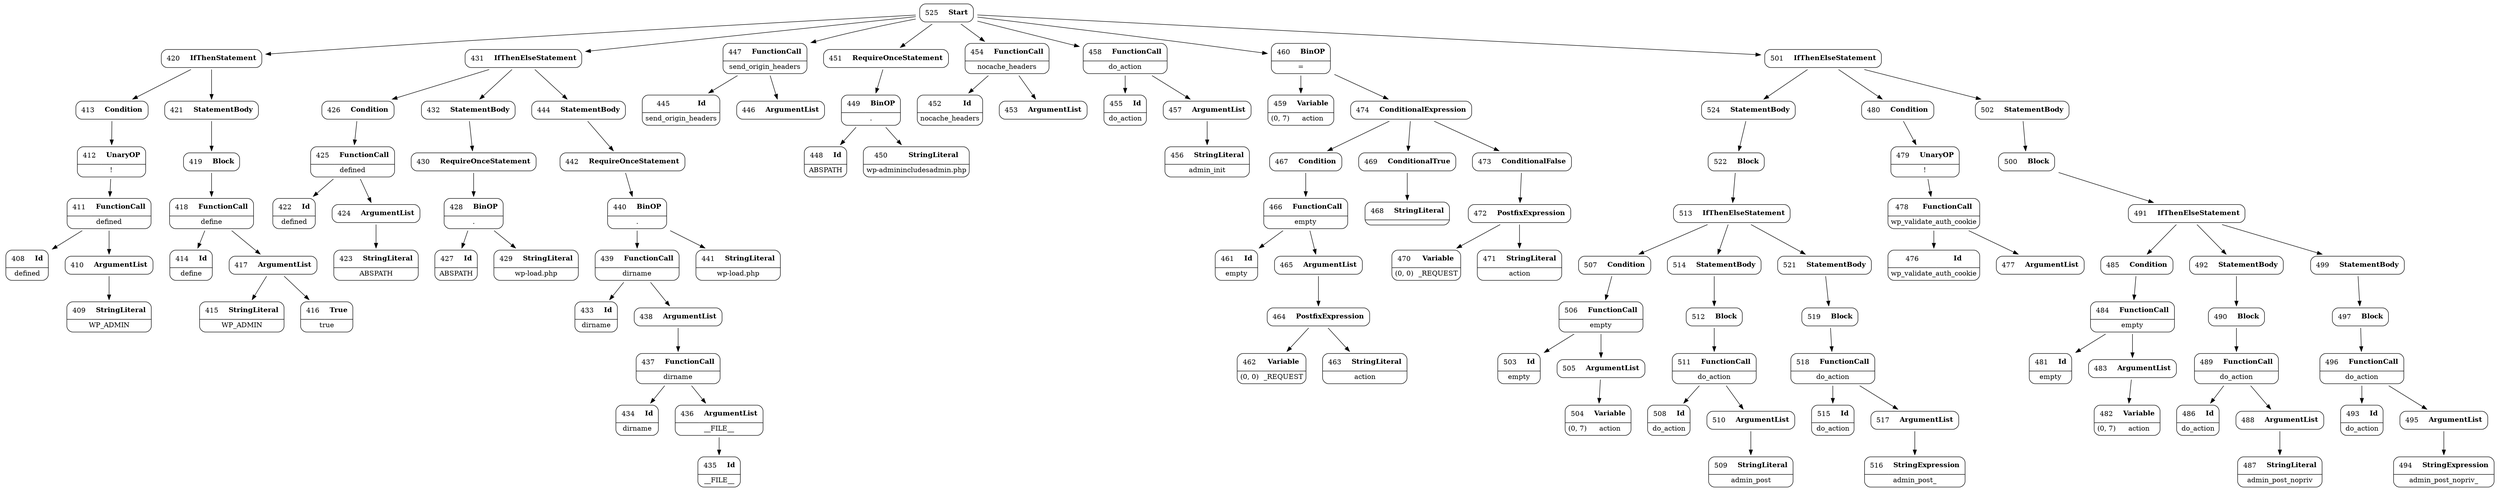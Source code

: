 digraph ast {
node [shape=none];
512 [label=<<TABLE border='1' cellspacing='0' cellpadding='10' style='rounded' ><TR><TD border='0'>512</TD><TD border='0'><B>Block</B></TD></TR></TABLE>>];
512 -> 511 [weight=2];
513 [label=<<TABLE border='1' cellspacing='0' cellpadding='10' style='rounded' ><TR><TD border='0'>513</TD><TD border='0'><B>IfThenElseStatement</B></TD></TR></TABLE>>];
513 -> 507 [weight=2];
513 -> 514 [weight=2];
513 -> 521 [weight=2];
514 [label=<<TABLE border='1' cellspacing='0' cellpadding='10' style='rounded' ><TR><TD border='0'>514</TD><TD border='0'><B>StatementBody</B></TD></TR></TABLE>>];
514 -> 512 [weight=2];
515 [label=<<TABLE border='1' cellspacing='0' cellpadding='10' style='rounded' ><TR><TD border='0'>515</TD><TD border='0'><B>Id</B></TD></TR><HR/><TR><TD border='0' cellpadding='5' colspan='2'>do_action</TD></TR></TABLE>>];
516 [label=<<TABLE border='1' cellspacing='0' cellpadding='10' style='rounded' ><TR><TD border='0'>516</TD><TD border='0'><B>StringExpression</B></TD></TR><HR/><TR><TD border='0' cellpadding='5' colspan='2'>admin_post_</TD></TR></TABLE>>];
517 [label=<<TABLE border='1' cellspacing='0' cellpadding='10' style='rounded' ><TR><TD border='0'>517</TD><TD border='0'><B>ArgumentList</B></TD></TR></TABLE>>];
517 -> 516 [weight=2];
518 [label=<<TABLE border='1' cellspacing='0' cellpadding='10' style='rounded' ><TR><TD border='0'>518</TD><TD border='0'><B>FunctionCall</B></TD></TR><HR/><TR><TD border='0' cellpadding='5' colspan='2'>do_action</TD></TR></TABLE>>];
518 -> 515 [weight=2];
518 -> 517 [weight=2];
519 [label=<<TABLE border='1' cellspacing='0' cellpadding='10' style='rounded' ><TR><TD border='0'>519</TD><TD border='0'><B>Block</B></TD></TR></TABLE>>];
519 -> 518 [weight=2];
521 [label=<<TABLE border='1' cellspacing='0' cellpadding='10' style='rounded' ><TR><TD border='0'>521</TD><TD border='0'><B>StatementBody</B></TD></TR></TABLE>>];
521 -> 519 [weight=2];
522 [label=<<TABLE border='1' cellspacing='0' cellpadding='10' style='rounded' ><TR><TD border='0'>522</TD><TD border='0'><B>Block</B></TD></TR></TABLE>>];
522 -> 513 [weight=2];
524 [label=<<TABLE border='1' cellspacing='0' cellpadding='10' style='rounded' ><TR><TD border='0'>524</TD><TD border='0'><B>StatementBody</B></TD></TR></TABLE>>];
524 -> 522 [weight=2];
525 [label=<<TABLE border='1' cellspacing='0' cellpadding='10' style='rounded' ><TR><TD border='0'>525</TD><TD border='0'><B>Start</B></TD></TR></TABLE>>];
525 -> 420 [weight=2];
525 -> 431 [weight=2];
525 -> 447 [weight=2];
525 -> 451 [weight=2];
525 -> 454 [weight=2];
525 -> 458 [weight=2];
525 -> 460 [weight=2];
525 -> 501 [weight=2];
408 [label=<<TABLE border='1' cellspacing='0' cellpadding='10' style='rounded' ><TR><TD border='0'>408</TD><TD border='0'><B>Id</B></TD></TR><HR/><TR><TD border='0' cellpadding='5' colspan='2'>defined</TD></TR></TABLE>>];
409 [label=<<TABLE border='1' cellspacing='0' cellpadding='10' style='rounded' ><TR><TD border='0'>409</TD><TD border='0'><B>StringLiteral</B></TD></TR><HR/><TR><TD border='0' cellpadding='5' colspan='2'>WP_ADMIN</TD></TR></TABLE>>];
410 [label=<<TABLE border='1' cellspacing='0' cellpadding='10' style='rounded' ><TR><TD border='0'>410</TD><TD border='0'><B>ArgumentList</B></TD></TR></TABLE>>];
410 -> 409 [weight=2];
411 [label=<<TABLE border='1' cellspacing='0' cellpadding='10' style='rounded' ><TR><TD border='0'>411</TD><TD border='0'><B>FunctionCall</B></TD></TR><HR/><TR><TD border='0' cellpadding='5' colspan='2'>defined</TD></TR></TABLE>>];
411 -> 408 [weight=2];
411 -> 410 [weight=2];
412 [label=<<TABLE border='1' cellspacing='0' cellpadding='10' style='rounded' ><TR><TD border='0'>412</TD><TD border='0'><B>UnaryOP</B></TD></TR><HR/><TR><TD border='0' cellpadding='5' colspan='2'>!</TD></TR></TABLE>>];
412 -> 411 [weight=2];
413 [label=<<TABLE border='1' cellspacing='0' cellpadding='10' style='rounded' ><TR><TD border='0'>413</TD><TD border='0'><B>Condition</B></TD></TR></TABLE>>];
413 -> 412 [weight=2];
414 [label=<<TABLE border='1' cellspacing='0' cellpadding='10' style='rounded' ><TR><TD border='0'>414</TD><TD border='0'><B>Id</B></TD></TR><HR/><TR><TD border='0' cellpadding='5' colspan='2'>define</TD></TR></TABLE>>];
415 [label=<<TABLE border='1' cellspacing='0' cellpadding='10' style='rounded' ><TR><TD border='0'>415</TD><TD border='0'><B>StringLiteral</B></TD></TR><HR/><TR><TD border='0' cellpadding='5' colspan='2'>WP_ADMIN</TD></TR></TABLE>>];
416 [label=<<TABLE border='1' cellspacing='0' cellpadding='10' style='rounded' ><TR><TD border='0'>416</TD><TD border='0'><B>True</B></TD></TR><HR/><TR><TD border='0' cellpadding='5' colspan='2'>true</TD></TR></TABLE>>];
417 [label=<<TABLE border='1' cellspacing='0' cellpadding='10' style='rounded' ><TR><TD border='0'>417</TD><TD border='0'><B>ArgumentList</B></TD></TR></TABLE>>];
417 -> 415 [weight=2];
417 -> 416 [weight=2];
418 [label=<<TABLE border='1' cellspacing='0' cellpadding='10' style='rounded' ><TR><TD border='0'>418</TD><TD border='0'><B>FunctionCall</B></TD></TR><HR/><TR><TD border='0' cellpadding='5' colspan='2'>define</TD></TR></TABLE>>];
418 -> 414 [weight=2];
418 -> 417 [weight=2];
419 [label=<<TABLE border='1' cellspacing='0' cellpadding='10' style='rounded' ><TR><TD border='0'>419</TD><TD border='0'><B>Block</B></TD></TR></TABLE>>];
419 -> 418 [weight=2];
420 [label=<<TABLE border='1' cellspacing='0' cellpadding='10' style='rounded' ><TR><TD border='0'>420</TD><TD border='0'><B>IfThenStatement</B></TD></TR></TABLE>>];
420 -> 413 [weight=2];
420 -> 421 [weight=2];
421 [label=<<TABLE border='1' cellspacing='0' cellpadding='10' style='rounded' ><TR><TD border='0'>421</TD><TD border='0'><B>StatementBody</B></TD></TR></TABLE>>];
421 -> 419 [weight=2];
422 [label=<<TABLE border='1' cellspacing='0' cellpadding='10' style='rounded' ><TR><TD border='0'>422</TD><TD border='0'><B>Id</B></TD></TR><HR/><TR><TD border='0' cellpadding='5' colspan='2'>defined</TD></TR></TABLE>>];
423 [label=<<TABLE border='1' cellspacing='0' cellpadding='10' style='rounded' ><TR><TD border='0'>423</TD><TD border='0'><B>StringLiteral</B></TD></TR><HR/><TR><TD border='0' cellpadding='5' colspan='2'>ABSPATH</TD></TR></TABLE>>];
424 [label=<<TABLE border='1' cellspacing='0' cellpadding='10' style='rounded' ><TR><TD border='0'>424</TD><TD border='0'><B>ArgumentList</B></TD></TR></TABLE>>];
424 -> 423 [weight=2];
425 [label=<<TABLE border='1' cellspacing='0' cellpadding='10' style='rounded' ><TR><TD border='0'>425</TD><TD border='0'><B>FunctionCall</B></TD></TR><HR/><TR><TD border='0' cellpadding='5' colspan='2'>defined</TD></TR></TABLE>>];
425 -> 422 [weight=2];
425 -> 424 [weight=2];
426 [label=<<TABLE border='1' cellspacing='0' cellpadding='10' style='rounded' ><TR><TD border='0'>426</TD><TD border='0'><B>Condition</B></TD></TR></TABLE>>];
426 -> 425 [weight=2];
427 [label=<<TABLE border='1' cellspacing='0' cellpadding='10' style='rounded' ><TR><TD border='0'>427</TD><TD border='0'><B>Id</B></TD></TR><HR/><TR><TD border='0' cellpadding='5' colspan='2'>ABSPATH</TD></TR></TABLE>>];
428 [label=<<TABLE border='1' cellspacing='0' cellpadding='10' style='rounded' ><TR><TD border='0'>428</TD><TD border='0'><B>BinOP</B></TD></TR><HR/><TR><TD border='0' cellpadding='5' colspan='2'>.</TD></TR></TABLE>>];
428 -> 427 [weight=2];
428 -> 429 [weight=2];
429 [label=<<TABLE border='1' cellspacing='0' cellpadding='10' style='rounded' ><TR><TD border='0'>429</TD><TD border='0'><B>StringLiteral</B></TD></TR><HR/><TR><TD border='0' cellpadding='5' colspan='2'>wp-load.php</TD></TR></TABLE>>];
430 [label=<<TABLE border='1' cellspacing='0' cellpadding='10' style='rounded' ><TR><TD border='0'>430</TD><TD border='0'><B>RequireOnceStatement</B></TD></TR></TABLE>>];
430 -> 428 [weight=2];
431 [label=<<TABLE border='1' cellspacing='0' cellpadding='10' style='rounded' ><TR><TD border='0'>431</TD><TD border='0'><B>IfThenElseStatement</B></TD></TR></TABLE>>];
431 -> 426 [weight=2];
431 -> 432 [weight=2];
431 -> 444 [weight=2];
432 [label=<<TABLE border='1' cellspacing='0' cellpadding='10' style='rounded' ><TR><TD border='0'>432</TD><TD border='0'><B>StatementBody</B></TD></TR></TABLE>>];
432 -> 430 [weight=2];
433 [label=<<TABLE border='1' cellspacing='0' cellpadding='10' style='rounded' ><TR><TD border='0'>433</TD><TD border='0'><B>Id</B></TD></TR><HR/><TR><TD border='0' cellpadding='5' colspan='2'>dirname</TD></TR></TABLE>>];
434 [label=<<TABLE border='1' cellspacing='0' cellpadding='10' style='rounded' ><TR><TD border='0'>434</TD><TD border='0'><B>Id</B></TD></TR><HR/><TR><TD border='0' cellpadding='5' colspan='2'>dirname</TD></TR></TABLE>>];
435 [label=<<TABLE border='1' cellspacing='0' cellpadding='10' style='rounded' ><TR><TD border='0'>435</TD><TD border='0'><B>Id</B></TD></TR><HR/><TR><TD border='0' cellpadding='5' colspan='2'>__FILE__</TD></TR></TABLE>>];
436 [label=<<TABLE border='1' cellspacing='0' cellpadding='10' style='rounded' ><TR><TD border='0'>436</TD><TD border='0'><B>ArgumentList</B></TD></TR><HR/><TR><TD border='0' cellpadding='5' colspan='2'>__FILE__</TD></TR></TABLE>>];
436 -> 435 [weight=2];
437 [label=<<TABLE border='1' cellspacing='0' cellpadding='10' style='rounded' ><TR><TD border='0'>437</TD><TD border='0'><B>FunctionCall</B></TD></TR><HR/><TR><TD border='0' cellpadding='5' colspan='2'>dirname</TD></TR></TABLE>>];
437 -> 434 [weight=2];
437 -> 436 [weight=2];
438 [label=<<TABLE border='1' cellspacing='0' cellpadding='10' style='rounded' ><TR><TD border='0'>438</TD><TD border='0'><B>ArgumentList</B></TD></TR></TABLE>>];
438 -> 437 [weight=2];
439 [label=<<TABLE border='1' cellspacing='0' cellpadding='10' style='rounded' ><TR><TD border='0'>439</TD><TD border='0'><B>FunctionCall</B></TD></TR><HR/><TR><TD border='0' cellpadding='5' colspan='2'>dirname</TD></TR></TABLE>>];
439 -> 433 [weight=2];
439 -> 438 [weight=2];
440 [label=<<TABLE border='1' cellspacing='0' cellpadding='10' style='rounded' ><TR><TD border='0'>440</TD><TD border='0'><B>BinOP</B></TD></TR><HR/><TR><TD border='0' cellpadding='5' colspan='2'>.</TD></TR></TABLE>>];
440 -> 439 [weight=2];
440 -> 441 [weight=2];
441 [label=<<TABLE border='1' cellspacing='0' cellpadding='10' style='rounded' ><TR><TD border='0'>441</TD><TD border='0'><B>StringLiteral</B></TD></TR><HR/><TR><TD border='0' cellpadding='5' colspan='2'>wp-load.php</TD></TR></TABLE>>];
442 [label=<<TABLE border='1' cellspacing='0' cellpadding='10' style='rounded' ><TR><TD border='0'>442</TD><TD border='0'><B>RequireOnceStatement</B></TD></TR></TABLE>>];
442 -> 440 [weight=2];
444 [label=<<TABLE border='1' cellspacing='0' cellpadding='10' style='rounded' ><TR><TD border='0'>444</TD><TD border='0'><B>StatementBody</B></TD></TR></TABLE>>];
444 -> 442 [weight=2];
445 [label=<<TABLE border='1' cellspacing='0' cellpadding='10' style='rounded' ><TR><TD border='0'>445</TD><TD border='0'><B>Id</B></TD></TR><HR/><TR><TD border='0' cellpadding='5' colspan='2'>send_origin_headers</TD></TR></TABLE>>];
446 [label=<<TABLE border='1' cellspacing='0' cellpadding='10' style='rounded' ><TR><TD border='0'>446</TD><TD border='0'><B>ArgumentList</B></TD></TR></TABLE>>];
447 [label=<<TABLE border='1' cellspacing='0' cellpadding='10' style='rounded' ><TR><TD border='0'>447</TD><TD border='0'><B>FunctionCall</B></TD></TR><HR/><TR><TD border='0' cellpadding='5' colspan='2'>send_origin_headers</TD></TR></TABLE>>];
447 -> 445 [weight=2];
447 -> 446 [weight=2];
448 [label=<<TABLE border='1' cellspacing='0' cellpadding='10' style='rounded' ><TR><TD border='0'>448</TD><TD border='0'><B>Id</B></TD></TR><HR/><TR><TD border='0' cellpadding='5' colspan='2'>ABSPATH</TD></TR></TABLE>>];
449 [label=<<TABLE border='1' cellspacing='0' cellpadding='10' style='rounded' ><TR><TD border='0'>449</TD><TD border='0'><B>BinOP</B></TD></TR><HR/><TR><TD border='0' cellpadding='5' colspan='2'>.</TD></TR></TABLE>>];
449 -> 448 [weight=2];
449 -> 450 [weight=2];
450 [label=<<TABLE border='1' cellspacing='0' cellpadding='10' style='rounded' ><TR><TD border='0'>450</TD><TD border='0'><B>StringLiteral</B></TD></TR><HR/><TR><TD border='0' cellpadding='5' colspan='2'>wp-adminincludesadmin.php</TD></TR></TABLE>>];
451 [label=<<TABLE border='1' cellspacing='0' cellpadding='10' style='rounded' ><TR><TD border='0'>451</TD><TD border='0'><B>RequireOnceStatement</B></TD></TR></TABLE>>];
451 -> 449 [weight=2];
452 [label=<<TABLE border='1' cellspacing='0' cellpadding='10' style='rounded' ><TR><TD border='0'>452</TD><TD border='0'><B>Id</B></TD></TR><HR/><TR><TD border='0' cellpadding='5' colspan='2'>nocache_headers</TD></TR></TABLE>>];
453 [label=<<TABLE border='1' cellspacing='0' cellpadding='10' style='rounded' ><TR><TD border='0'>453</TD><TD border='0'><B>ArgumentList</B></TD></TR></TABLE>>];
454 [label=<<TABLE border='1' cellspacing='0' cellpadding='10' style='rounded' ><TR><TD border='0'>454</TD><TD border='0'><B>FunctionCall</B></TD></TR><HR/><TR><TD border='0' cellpadding='5' colspan='2'>nocache_headers</TD></TR></TABLE>>];
454 -> 452 [weight=2];
454 -> 453 [weight=2];
455 [label=<<TABLE border='1' cellspacing='0' cellpadding='10' style='rounded' ><TR><TD border='0'>455</TD><TD border='0'><B>Id</B></TD></TR><HR/><TR><TD border='0' cellpadding='5' colspan='2'>do_action</TD></TR></TABLE>>];
456 [label=<<TABLE border='1' cellspacing='0' cellpadding='10' style='rounded' ><TR><TD border='0'>456</TD><TD border='0'><B>StringLiteral</B></TD></TR><HR/><TR><TD border='0' cellpadding='5' colspan='2'>admin_init</TD></TR></TABLE>>];
457 [label=<<TABLE border='1' cellspacing='0' cellpadding='10' style='rounded' ><TR><TD border='0'>457</TD><TD border='0'><B>ArgumentList</B></TD></TR></TABLE>>];
457 -> 456 [weight=2];
458 [label=<<TABLE border='1' cellspacing='0' cellpadding='10' style='rounded' ><TR><TD border='0'>458</TD><TD border='0'><B>FunctionCall</B></TD></TR><HR/><TR><TD border='0' cellpadding='5' colspan='2'>do_action</TD></TR></TABLE>>];
458 -> 455 [weight=2];
458 -> 457 [weight=2];
459 [label=<<TABLE border='1' cellspacing='0' cellpadding='10' style='rounded' ><TR><TD border='0'>459</TD><TD border='0'><B>Variable</B></TD></TR><HR/><TR><TD border='0' cellpadding='5'>(0, 7)</TD><TD border='0' cellpadding='5'>action</TD></TR></TABLE>>];
460 [label=<<TABLE border='1' cellspacing='0' cellpadding='10' style='rounded' ><TR><TD border='0'>460</TD><TD border='0'><B>BinOP</B></TD></TR><HR/><TR><TD border='0' cellpadding='5' colspan='2'>=</TD></TR></TABLE>>];
460 -> 459 [weight=2];
460 -> 474 [weight=2];
461 [label=<<TABLE border='1' cellspacing='0' cellpadding='10' style='rounded' ><TR><TD border='0'>461</TD><TD border='0'><B>Id</B></TD></TR><HR/><TR><TD border='0' cellpadding='5' colspan='2'>empty</TD></TR></TABLE>>];
462 [label=<<TABLE border='1' cellspacing='0' cellpadding='10' style='rounded' ><TR><TD border='0'>462</TD><TD border='0'><B>Variable</B></TD></TR><HR/><TR><TD border='0' cellpadding='5'>(0, 0)</TD><TD border='0' cellpadding='5'>_REQUEST</TD></TR></TABLE>>];
463 [label=<<TABLE border='1' cellspacing='0' cellpadding='10' style='rounded' ><TR><TD border='0'>463</TD><TD border='0'><B>StringLiteral</B></TD></TR><HR/><TR><TD border='0' cellpadding='5' colspan='2'>action</TD></TR></TABLE>>];
464 [label=<<TABLE border='1' cellspacing='0' cellpadding='10' style='rounded' ><TR><TD border='0'>464</TD><TD border='0'><B>PostfixExpression</B></TD></TR></TABLE>>];
464 -> 462 [weight=2];
464 -> 463 [weight=2];
465 [label=<<TABLE border='1' cellspacing='0' cellpadding='10' style='rounded' ><TR><TD border='0'>465</TD><TD border='0'><B>ArgumentList</B></TD></TR></TABLE>>];
465 -> 464 [weight=2];
466 [label=<<TABLE border='1' cellspacing='0' cellpadding='10' style='rounded' ><TR><TD border='0'>466</TD><TD border='0'><B>FunctionCall</B></TD></TR><HR/><TR><TD border='0' cellpadding='5' colspan='2'>empty</TD></TR></TABLE>>];
466 -> 461 [weight=2];
466 -> 465 [weight=2];
467 [label=<<TABLE border='1' cellspacing='0' cellpadding='10' style='rounded' ><TR><TD border='0'>467</TD><TD border='0'><B>Condition</B></TD></TR></TABLE>>];
467 -> 466 [weight=2];
468 [label=<<TABLE border='1' cellspacing='0' cellpadding='10' style='rounded' ><TR><TD border='0'>468</TD><TD border='0'><B>StringLiteral</B></TD></TR><HR/><TR><TD border='0' cellpadding='5' colspan='2'></TD></TR></TABLE>>];
469 [label=<<TABLE border='1' cellspacing='0' cellpadding='10' style='rounded' ><TR><TD border='0'>469</TD><TD border='0'><B>ConditionalTrue</B></TD></TR></TABLE>>];
469 -> 468 [weight=2];
470 [label=<<TABLE border='1' cellspacing='0' cellpadding='10' style='rounded' ><TR><TD border='0'>470</TD><TD border='0'><B>Variable</B></TD></TR><HR/><TR><TD border='0' cellpadding='5'>(0, 0)</TD><TD border='0' cellpadding='5'>_REQUEST</TD></TR></TABLE>>];
471 [label=<<TABLE border='1' cellspacing='0' cellpadding='10' style='rounded' ><TR><TD border='0'>471</TD><TD border='0'><B>StringLiteral</B></TD></TR><HR/><TR><TD border='0' cellpadding='5' colspan='2'>action</TD></TR></TABLE>>];
472 [label=<<TABLE border='1' cellspacing='0' cellpadding='10' style='rounded' ><TR><TD border='0'>472</TD><TD border='0'><B>PostfixExpression</B></TD></TR></TABLE>>];
472 -> 470 [weight=2];
472 -> 471 [weight=2];
473 [label=<<TABLE border='1' cellspacing='0' cellpadding='10' style='rounded' ><TR><TD border='0'>473</TD><TD border='0'><B>ConditionalFalse</B></TD></TR></TABLE>>];
473 -> 472 [weight=2];
474 [label=<<TABLE border='1' cellspacing='0' cellpadding='10' style='rounded' ><TR><TD border='0'>474</TD><TD border='0'><B>ConditionalExpression</B></TD></TR></TABLE>>];
474 -> 467 [weight=2];
474 -> 469 [weight=2];
474 -> 473 [weight=2];
476 [label=<<TABLE border='1' cellspacing='0' cellpadding='10' style='rounded' ><TR><TD border='0'>476</TD><TD border='0'><B>Id</B></TD></TR><HR/><TR><TD border='0' cellpadding='5' colspan='2'>wp_validate_auth_cookie</TD></TR></TABLE>>];
477 [label=<<TABLE border='1' cellspacing='0' cellpadding='10' style='rounded' ><TR><TD border='0'>477</TD><TD border='0'><B>ArgumentList</B></TD></TR></TABLE>>];
478 [label=<<TABLE border='1' cellspacing='0' cellpadding='10' style='rounded' ><TR><TD border='0'>478</TD><TD border='0'><B>FunctionCall</B></TD></TR><HR/><TR><TD border='0' cellpadding='5' colspan='2'>wp_validate_auth_cookie</TD></TR></TABLE>>];
478 -> 476 [weight=2];
478 -> 477 [weight=2];
479 [label=<<TABLE border='1' cellspacing='0' cellpadding='10' style='rounded' ><TR><TD border='0'>479</TD><TD border='0'><B>UnaryOP</B></TD></TR><HR/><TR><TD border='0' cellpadding='5' colspan='2'>!</TD></TR></TABLE>>];
479 -> 478 [weight=2];
480 [label=<<TABLE border='1' cellspacing='0' cellpadding='10' style='rounded' ><TR><TD border='0'>480</TD><TD border='0'><B>Condition</B></TD></TR></TABLE>>];
480 -> 479 [weight=2];
481 [label=<<TABLE border='1' cellspacing='0' cellpadding='10' style='rounded' ><TR><TD border='0'>481</TD><TD border='0'><B>Id</B></TD></TR><HR/><TR><TD border='0' cellpadding='5' colspan='2'>empty</TD></TR></TABLE>>];
482 [label=<<TABLE border='1' cellspacing='0' cellpadding='10' style='rounded' ><TR><TD border='0'>482</TD><TD border='0'><B>Variable</B></TD></TR><HR/><TR><TD border='0' cellpadding='5'>(0, 7)</TD><TD border='0' cellpadding='5'>action</TD></TR></TABLE>>];
483 [label=<<TABLE border='1' cellspacing='0' cellpadding='10' style='rounded' ><TR><TD border='0'>483</TD><TD border='0'><B>ArgumentList</B></TD></TR></TABLE>>];
483 -> 482 [weight=2];
484 [label=<<TABLE border='1' cellspacing='0' cellpadding='10' style='rounded' ><TR><TD border='0'>484</TD><TD border='0'><B>FunctionCall</B></TD></TR><HR/><TR><TD border='0' cellpadding='5' colspan='2'>empty</TD></TR></TABLE>>];
484 -> 481 [weight=2];
484 -> 483 [weight=2];
485 [label=<<TABLE border='1' cellspacing='0' cellpadding='10' style='rounded' ><TR><TD border='0'>485</TD><TD border='0'><B>Condition</B></TD></TR></TABLE>>];
485 -> 484 [weight=2];
486 [label=<<TABLE border='1' cellspacing='0' cellpadding='10' style='rounded' ><TR><TD border='0'>486</TD><TD border='0'><B>Id</B></TD></TR><HR/><TR><TD border='0' cellpadding='5' colspan='2'>do_action</TD></TR></TABLE>>];
487 [label=<<TABLE border='1' cellspacing='0' cellpadding='10' style='rounded' ><TR><TD border='0'>487</TD><TD border='0'><B>StringLiteral</B></TD></TR><HR/><TR><TD border='0' cellpadding='5' colspan='2'>admin_post_nopriv</TD></TR></TABLE>>];
488 [label=<<TABLE border='1' cellspacing='0' cellpadding='10' style='rounded' ><TR><TD border='0'>488</TD><TD border='0'><B>ArgumentList</B></TD></TR></TABLE>>];
488 -> 487 [weight=2];
489 [label=<<TABLE border='1' cellspacing='0' cellpadding='10' style='rounded' ><TR><TD border='0'>489</TD><TD border='0'><B>FunctionCall</B></TD></TR><HR/><TR><TD border='0' cellpadding='5' colspan='2'>do_action</TD></TR></TABLE>>];
489 -> 486 [weight=2];
489 -> 488 [weight=2];
490 [label=<<TABLE border='1' cellspacing='0' cellpadding='10' style='rounded' ><TR><TD border='0'>490</TD><TD border='0'><B>Block</B></TD></TR></TABLE>>];
490 -> 489 [weight=2];
491 [label=<<TABLE border='1' cellspacing='0' cellpadding='10' style='rounded' ><TR><TD border='0'>491</TD><TD border='0'><B>IfThenElseStatement</B></TD></TR></TABLE>>];
491 -> 485 [weight=2];
491 -> 492 [weight=2];
491 -> 499 [weight=2];
492 [label=<<TABLE border='1' cellspacing='0' cellpadding='10' style='rounded' ><TR><TD border='0'>492</TD><TD border='0'><B>StatementBody</B></TD></TR></TABLE>>];
492 -> 490 [weight=2];
493 [label=<<TABLE border='1' cellspacing='0' cellpadding='10' style='rounded' ><TR><TD border='0'>493</TD><TD border='0'><B>Id</B></TD></TR><HR/><TR><TD border='0' cellpadding='5' colspan='2'>do_action</TD></TR></TABLE>>];
494 [label=<<TABLE border='1' cellspacing='0' cellpadding='10' style='rounded' ><TR><TD border='0'>494</TD><TD border='0'><B>StringExpression</B></TD></TR><HR/><TR><TD border='0' cellpadding='5' colspan='2'>admin_post_nopriv_</TD></TR></TABLE>>];
495 [label=<<TABLE border='1' cellspacing='0' cellpadding='10' style='rounded' ><TR><TD border='0'>495</TD><TD border='0'><B>ArgumentList</B></TD></TR></TABLE>>];
495 -> 494 [weight=2];
496 [label=<<TABLE border='1' cellspacing='0' cellpadding='10' style='rounded' ><TR><TD border='0'>496</TD><TD border='0'><B>FunctionCall</B></TD></TR><HR/><TR><TD border='0' cellpadding='5' colspan='2'>do_action</TD></TR></TABLE>>];
496 -> 493 [weight=2];
496 -> 495 [weight=2];
497 [label=<<TABLE border='1' cellspacing='0' cellpadding='10' style='rounded' ><TR><TD border='0'>497</TD><TD border='0'><B>Block</B></TD></TR></TABLE>>];
497 -> 496 [weight=2];
499 [label=<<TABLE border='1' cellspacing='0' cellpadding='10' style='rounded' ><TR><TD border='0'>499</TD><TD border='0'><B>StatementBody</B></TD></TR></TABLE>>];
499 -> 497 [weight=2];
500 [label=<<TABLE border='1' cellspacing='0' cellpadding='10' style='rounded' ><TR><TD border='0'>500</TD><TD border='0'><B>Block</B></TD></TR></TABLE>>];
500 -> 491 [weight=2];
501 [label=<<TABLE border='1' cellspacing='0' cellpadding='10' style='rounded' ><TR><TD border='0'>501</TD><TD border='0'><B>IfThenElseStatement</B></TD></TR></TABLE>>];
501 -> 480 [weight=2];
501 -> 502 [weight=2];
501 -> 524 [weight=2];
502 [label=<<TABLE border='1' cellspacing='0' cellpadding='10' style='rounded' ><TR><TD border='0'>502</TD><TD border='0'><B>StatementBody</B></TD></TR></TABLE>>];
502 -> 500 [weight=2];
503 [label=<<TABLE border='1' cellspacing='0' cellpadding='10' style='rounded' ><TR><TD border='0'>503</TD><TD border='0'><B>Id</B></TD></TR><HR/><TR><TD border='0' cellpadding='5' colspan='2'>empty</TD></TR></TABLE>>];
504 [label=<<TABLE border='1' cellspacing='0' cellpadding='10' style='rounded' ><TR><TD border='0'>504</TD><TD border='0'><B>Variable</B></TD></TR><HR/><TR><TD border='0' cellpadding='5'>(0, 7)</TD><TD border='0' cellpadding='5'>action</TD></TR></TABLE>>];
505 [label=<<TABLE border='1' cellspacing='0' cellpadding='10' style='rounded' ><TR><TD border='0'>505</TD><TD border='0'><B>ArgumentList</B></TD></TR></TABLE>>];
505 -> 504 [weight=2];
506 [label=<<TABLE border='1' cellspacing='0' cellpadding='10' style='rounded' ><TR><TD border='0'>506</TD><TD border='0'><B>FunctionCall</B></TD></TR><HR/><TR><TD border='0' cellpadding='5' colspan='2'>empty</TD></TR></TABLE>>];
506 -> 503 [weight=2];
506 -> 505 [weight=2];
507 [label=<<TABLE border='1' cellspacing='0' cellpadding='10' style='rounded' ><TR><TD border='0'>507</TD><TD border='0'><B>Condition</B></TD></TR></TABLE>>];
507 -> 506 [weight=2];
508 [label=<<TABLE border='1' cellspacing='0' cellpadding='10' style='rounded' ><TR><TD border='0'>508</TD><TD border='0'><B>Id</B></TD></TR><HR/><TR><TD border='0' cellpadding='5' colspan='2'>do_action</TD></TR></TABLE>>];
509 [label=<<TABLE border='1' cellspacing='0' cellpadding='10' style='rounded' ><TR><TD border='0'>509</TD><TD border='0'><B>StringLiteral</B></TD></TR><HR/><TR><TD border='0' cellpadding='5' colspan='2'>admin_post</TD></TR></TABLE>>];
510 [label=<<TABLE border='1' cellspacing='0' cellpadding='10' style='rounded' ><TR><TD border='0'>510</TD><TD border='0'><B>ArgumentList</B></TD></TR></TABLE>>];
510 -> 509 [weight=2];
511 [label=<<TABLE border='1' cellspacing='0' cellpadding='10' style='rounded' ><TR><TD border='0'>511</TD><TD border='0'><B>FunctionCall</B></TD></TR><HR/><TR><TD border='0' cellpadding='5' colspan='2'>do_action</TD></TR></TABLE>>];
511 -> 508 [weight=2];
511 -> 510 [weight=2];
}
